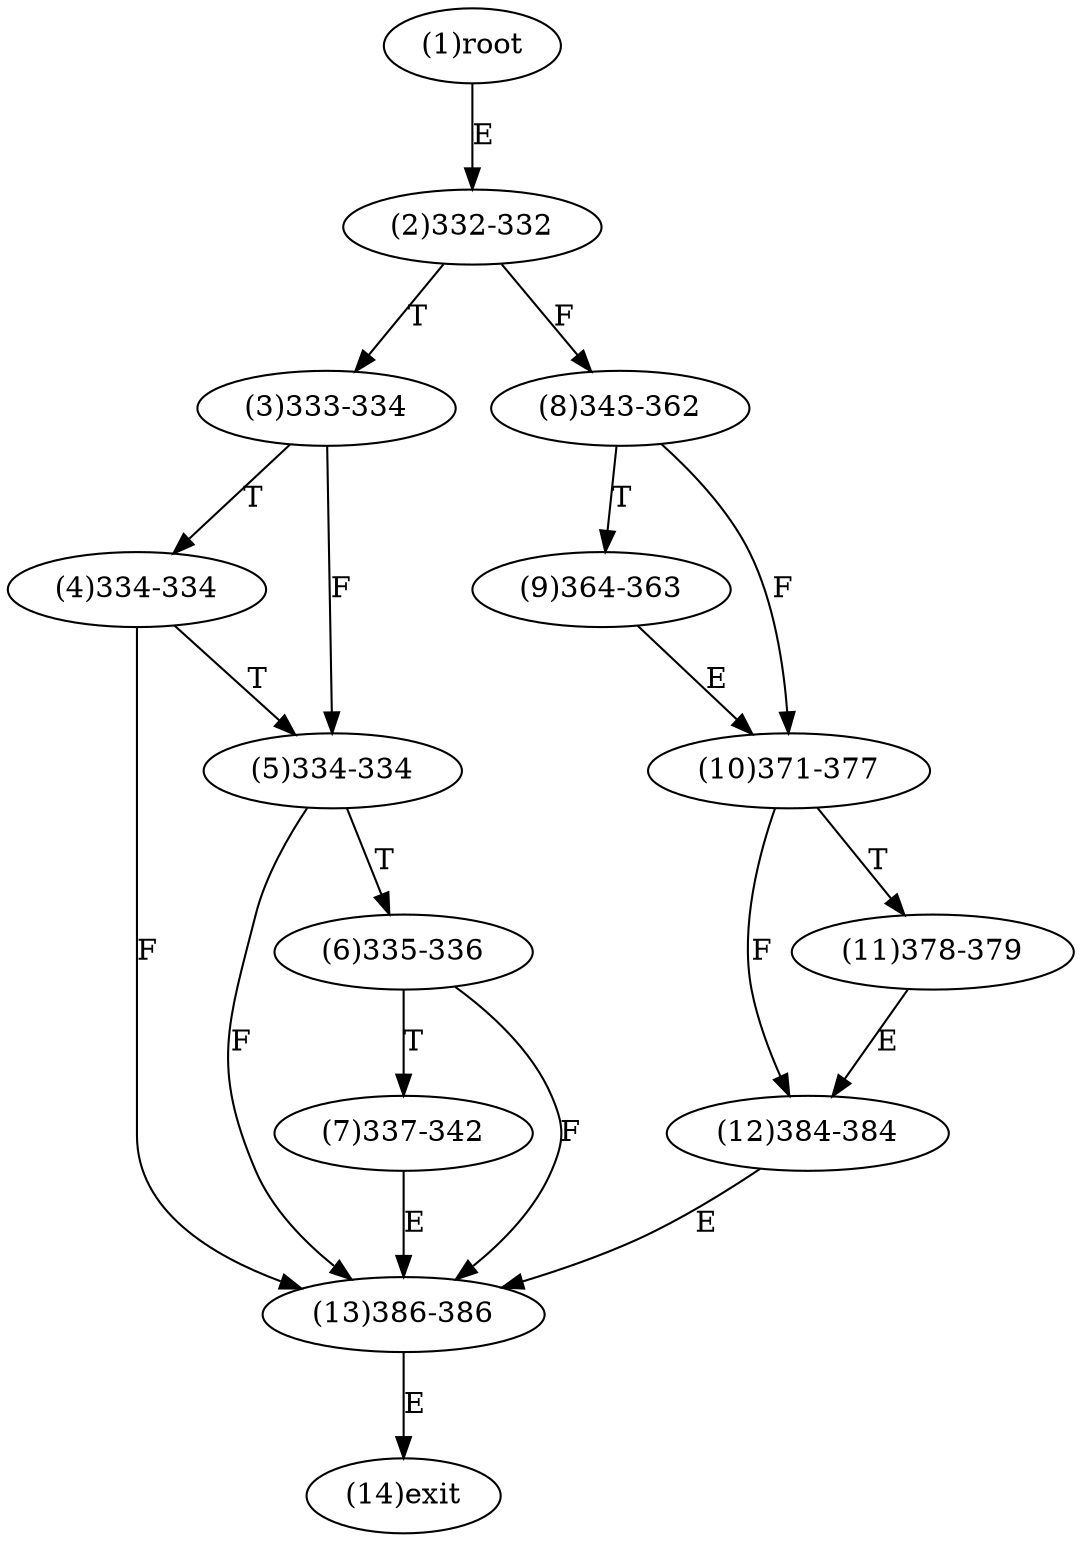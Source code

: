 digraph "" { 
1[ label="(1)root"];
2[ label="(2)332-332"];
3[ label="(3)333-334"];
4[ label="(4)334-334"];
5[ label="(5)334-334"];
6[ label="(6)335-336"];
7[ label="(7)337-342"];
8[ label="(8)343-362"];
9[ label="(9)364-363"];
10[ label="(10)371-377"];
11[ label="(11)378-379"];
12[ label="(12)384-384"];
13[ label="(13)386-386"];
14[ label="(14)exit"];
1->2[ label="E"];
2->8[ label="F"];
2->3[ label="T"];
3->5[ label="F"];
3->4[ label="T"];
4->13[ label="F"];
4->5[ label="T"];
5->13[ label="F"];
5->6[ label="T"];
6->13[ label="F"];
6->7[ label="T"];
7->13[ label="E"];
8->10[ label="F"];
8->9[ label="T"];
9->10[ label="E"];
10->12[ label="F"];
10->11[ label="T"];
11->12[ label="E"];
12->13[ label="E"];
13->14[ label="E"];
}